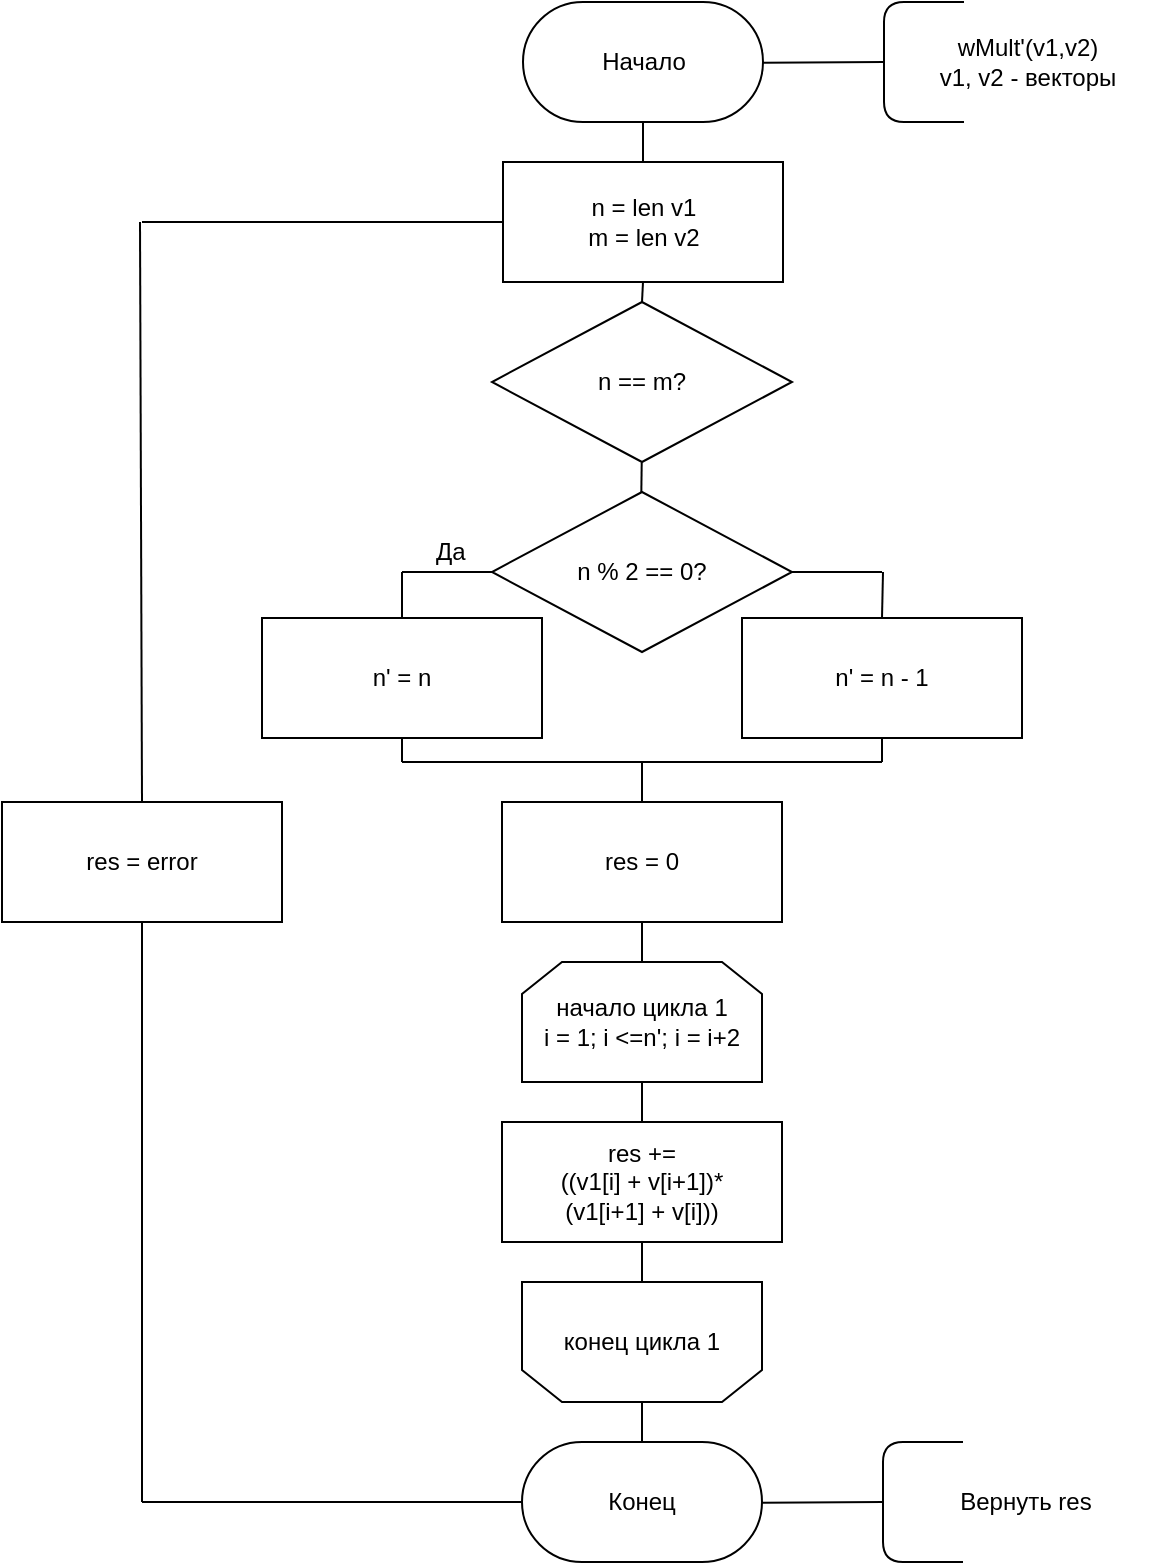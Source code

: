 <mxfile version="10.7.5" type="device"><diagram id="PjH1oyjshsAs32jSMuVa" name="Page-1"><mxGraphModel dx="1854" dy="1154" grid="1" gridSize="10" guides="1" tooltips="1" connect="1" arrows="1" fold="1" page="1" pageScale="1" pageWidth="827" pageHeight="1169" math="0" shadow="0"><root><mxCell id="0"/><mxCell id="1" parent="0"/><mxCell id="SKrwLHqcHF__lBEddjie-1" value="Начало&lt;br&gt;" style="rounded=1;whiteSpace=wrap;html=1;arcSize=50;" vertex="1" parent="1"><mxGeometry x="340.5" y="40" width="120" height="60" as="geometry"/></mxCell><mxCell id="SKrwLHqcHF__lBEddjie-2" value="" style="endArrow=none;html=1;" edge="1" parent="1"><mxGeometry width="50" height="50" relative="1" as="geometry"><mxPoint x="561" y="100" as="sourcePoint"/><mxPoint x="561" y="40" as="targetPoint"/><Array as="points"><mxPoint x="521" y="100"/><mxPoint x="521" y="40"/></Array></mxGeometry></mxCell><mxCell id="SKrwLHqcHF__lBEddjie-3" value="" style="endArrow=none;html=1;exitX=1;exitY=0.5;exitDx=0;exitDy=0;" edge="1" parent="1"><mxGeometry width="50" height="50" relative="1" as="geometry"><mxPoint x="460.333" y="70.333" as="sourcePoint"/><mxPoint x="521" y="70" as="targetPoint"/></mxGeometry></mxCell><mxCell id="SKrwLHqcHF__lBEddjie-4" value="wMult'(v1,v2)&lt;br&gt;v1, v2 - векторы&lt;br&gt;" style="text;html=1;strokeColor=none;fillColor=none;align=center;verticalAlign=middle;whiteSpace=wrap;rounded=0;" vertex="1" parent="1"><mxGeometry x="527.5" y="45" width="130" height="50" as="geometry"/></mxCell><mxCell id="SKrwLHqcHF__lBEddjie-5" value="n = len v1&lt;br&gt;m = len v2&lt;br&gt;" style="rounded=0;whiteSpace=wrap;html=1;" vertex="1" parent="1"><mxGeometry x="330.5" y="120" width="140" height="60" as="geometry"/></mxCell><mxCell id="SKrwLHqcHF__lBEddjie-6" value="" style="endArrow=none;html=1;entryX=0.5;entryY=1;entryDx=0;entryDy=0;exitX=0.5;exitY=0;exitDx=0;exitDy=0;" edge="1" parent="1" source="SKrwLHqcHF__lBEddjie-5" target="SKrwLHqcHF__lBEddjie-1"><mxGeometry width="50" height="50" relative="1" as="geometry"><mxPoint x="247.5" y="270" as="sourcePoint"/><mxPoint x="297.5" y="220" as="targetPoint"/></mxGeometry></mxCell><mxCell id="SKrwLHqcHF__lBEddjie-7" value="n == m?" style="rhombus;whiteSpace=wrap;html=1;" vertex="1" parent="1"><mxGeometry x="325" y="190" width="150" height="80" as="geometry"/></mxCell><mxCell id="SKrwLHqcHF__lBEddjie-8" value="" style="endArrow=none;html=1;entryX=0.5;entryY=1;entryDx=0;entryDy=0;exitX=0.5;exitY=0;exitDx=0;exitDy=0;" edge="1" parent="1" source="SKrwLHqcHF__lBEddjie-7" target="SKrwLHqcHF__lBEddjie-5"><mxGeometry width="50" height="50" relative="1" as="geometry"><mxPoint x="217.5" y="300" as="sourcePoint"/><mxPoint x="267.5" y="250" as="targetPoint"/></mxGeometry></mxCell><mxCell id="SKrwLHqcHF__lBEddjie-9" value="начало цикла 1&lt;br&gt;i = 1; i &amp;lt;=n'; i = i+2&lt;br&gt;" style="shape=loopLimit;whiteSpace=wrap;html=1;" vertex="1" parent="1"><mxGeometry x="340" y="520" width="120" height="60" as="geometry"/></mxCell><mxCell id="SKrwLHqcHF__lBEddjie-10" value="конец цикла 1&lt;br&gt;" style="shape=loopLimit;whiteSpace=wrap;html=1;direction=west;" vertex="1" parent="1"><mxGeometry x="340" y="680" width="120" height="60" as="geometry"/></mxCell><mxCell id="SKrwLHqcHF__lBEddjie-11" value="res = 0&lt;br&gt;" style="rounded=0;whiteSpace=wrap;html=1;" vertex="1" parent="1"><mxGeometry x="330" y="440" width="140" height="60" as="geometry"/></mxCell><mxCell id="SKrwLHqcHF__lBEddjie-13" value="" style="endArrow=none;html=1;entryX=0.5;entryY=1;entryDx=0;entryDy=0;exitX=0.5;exitY=0;exitDx=0;exitDy=0;" edge="1" parent="1" source="SKrwLHqcHF__lBEddjie-9" target="SKrwLHqcHF__lBEddjie-11"><mxGeometry width="50" height="50" relative="1" as="geometry"><mxPoint x="147" y="500" as="sourcePoint"/><mxPoint x="197" y="450" as="targetPoint"/></mxGeometry></mxCell><mxCell id="SKrwLHqcHF__lBEddjie-14" value="res += &lt;br&gt;((v1[i] + v[i+1])*&lt;br&gt;(v1[i+1] + v[i]))&lt;br&gt;" style="rounded=0;whiteSpace=wrap;html=1;" vertex="1" parent="1"><mxGeometry x="330" y="600" width="140" height="60" as="geometry"/></mxCell><mxCell id="SKrwLHqcHF__lBEddjie-15" value="" style="endArrow=none;html=1;entryX=0.5;entryY=1;entryDx=0;entryDy=0;exitX=0.5;exitY=0;exitDx=0;exitDy=0;" edge="1" parent="1" source="SKrwLHqcHF__lBEddjie-14" target="SKrwLHqcHF__lBEddjie-9"><mxGeometry width="50" height="50" relative="1" as="geometry"><mxPoint x="167" y="590" as="sourcePoint"/><mxPoint x="217" y="540" as="targetPoint"/></mxGeometry></mxCell><mxCell id="SKrwLHqcHF__lBEddjie-16" value="n % 2 == 0?" style="rhombus;whiteSpace=wrap;html=1;" vertex="1" parent="1"><mxGeometry x="325" y="285" width="150" height="80" as="geometry"/></mxCell><mxCell id="SKrwLHqcHF__lBEddjie-17" value="n' = n - 1" style="rounded=0;whiteSpace=wrap;html=1;" vertex="1" parent="1"><mxGeometry x="450" y="348" width="140" height="60" as="geometry"/></mxCell><mxCell id="SKrwLHqcHF__lBEddjie-18" value="n' = n" style="rounded=0;whiteSpace=wrap;html=1;" vertex="1" parent="1"><mxGeometry x="210" y="348" width="140" height="60" as="geometry"/></mxCell><mxCell id="SKrwLHqcHF__lBEddjie-19" value="" style="endArrow=none;html=1;entryX=0;entryY=0.5;entryDx=0;entryDy=0;" edge="1" parent="1" target="SKrwLHqcHF__lBEddjie-16"><mxGeometry width="50" height="50" relative="1" as="geometry"><mxPoint x="280" y="325" as="sourcePoint"/><mxPoint x="290" y="315" as="targetPoint"/></mxGeometry></mxCell><mxCell id="SKrwLHqcHF__lBEddjie-20" value="" style="endArrow=none;html=1;exitX=0.5;exitY=0;exitDx=0;exitDy=0;" edge="1" parent="1" source="SKrwLHqcHF__lBEddjie-18"><mxGeometry width="50" height="50" relative="1" as="geometry"><mxPoint x="230" y="345" as="sourcePoint"/><mxPoint x="280" y="325" as="targetPoint"/></mxGeometry></mxCell><mxCell id="SKrwLHqcHF__lBEddjie-21" value="" style="endArrow=none;html=1;exitX=1;exitY=0.5;exitDx=0;exitDy=0;" edge="1" parent="1" source="SKrwLHqcHF__lBEddjie-16"><mxGeometry width="50" height="50" relative="1" as="geometry"><mxPoint x="490" y="315" as="sourcePoint"/><mxPoint x="520" y="325" as="targetPoint"/></mxGeometry></mxCell><mxCell id="SKrwLHqcHF__lBEddjie-22" value="" style="endArrow=none;html=1;exitX=0.5;exitY=0;exitDx=0;exitDy=0;" edge="1" parent="1" source="SKrwLHqcHF__lBEddjie-17"><mxGeometry width="50" height="50" relative="1" as="geometry"><mxPoint x="527.5" y="345" as="sourcePoint"/><mxPoint x="520.5" y="325" as="targetPoint"/></mxGeometry></mxCell><mxCell id="SKrwLHqcHF__lBEddjie-23" value="Да&lt;br&gt;&lt;br&gt;" style="text;html=1;resizable=0;points=[];autosize=1;align=left;verticalAlign=top;spacingTop=-4;" vertex="1" parent="1"><mxGeometry x="295" y="305" width="30" height="30" as="geometry"/></mxCell><mxCell id="SKrwLHqcHF__lBEddjie-24" value="" style="endArrow=none;html=1;entryX=0.5;entryY=1;entryDx=0;entryDy=0;" edge="1" parent="1" target="SKrwLHqcHF__lBEddjie-18"><mxGeometry width="50" height="50" relative="1" as="geometry"><mxPoint x="280" y="420" as="sourcePoint"/><mxPoint x="310" y="435" as="targetPoint"/></mxGeometry></mxCell><mxCell id="SKrwLHqcHF__lBEddjie-25" value="" style="endArrow=none;html=1;entryX=0.5;entryY=1;entryDx=0;entryDy=0;" edge="1" parent="1" target="SKrwLHqcHF__lBEddjie-17"><mxGeometry width="50" height="50" relative="1" as="geometry"><mxPoint x="520" y="420" as="sourcePoint"/><mxPoint x="290" y="435" as="targetPoint"/></mxGeometry></mxCell><mxCell id="SKrwLHqcHF__lBEddjie-26" value="" style="endArrow=none;html=1;" edge="1" parent="1"><mxGeometry width="50" height="50" relative="1" as="geometry"><mxPoint x="280" y="420" as="sourcePoint"/><mxPoint x="520" y="420" as="targetPoint"/></mxGeometry></mxCell><mxCell id="SKrwLHqcHF__lBEddjie-27" value="" style="endArrow=none;html=1;entryX=0.5;entryY=1;entryDx=0;entryDy=0;exitX=0.5;exitY=0;exitDx=0;exitDy=0;" edge="1" parent="1"><mxGeometry width="50" height="50" relative="1" as="geometry"><mxPoint x="399.667" y="285.333" as="sourcePoint"/><mxPoint x="399.857" y="270.238" as="targetPoint"/></mxGeometry></mxCell><mxCell id="SKrwLHqcHF__lBEddjie-29" value="" style="endArrow=none;html=1;exitX=0.5;exitY=0;exitDx=0;exitDy=0;" edge="1" parent="1" source="SKrwLHqcHF__lBEddjie-11"><mxGeometry width="50" height="50" relative="1" as="geometry"><mxPoint x="380" y="490" as="sourcePoint"/><mxPoint x="400" y="420" as="targetPoint"/></mxGeometry></mxCell><mxCell id="SKrwLHqcHF__lBEddjie-30" value="" style="endArrow=none;html=1;entryX=0.5;entryY=1;entryDx=0;entryDy=0;exitX=0.5;exitY=1;exitDx=0;exitDy=0;" edge="1" parent="1" source="SKrwLHqcHF__lBEddjie-10" target="SKrwLHqcHF__lBEddjie-14"><mxGeometry width="50" height="50" relative="1" as="geometry"><mxPoint x="270" y="660" as="sourcePoint"/><mxPoint x="320" y="610" as="targetPoint"/></mxGeometry></mxCell><mxCell id="SKrwLHqcHF__lBEddjie-31" value="Конец&lt;br&gt;" style="rounded=1;whiteSpace=wrap;html=1;arcSize=50;" vertex="1" parent="1"><mxGeometry x="340" y="760" width="120" height="60" as="geometry"/></mxCell><mxCell id="SKrwLHqcHF__lBEddjie-32" value="" style="endArrow=none;html=1;" edge="1" parent="1"><mxGeometry width="50" height="50" relative="1" as="geometry"><mxPoint x="560.5" y="820" as="sourcePoint"/><mxPoint x="560.5" y="760" as="targetPoint"/><Array as="points"><mxPoint x="520.5" y="820"/><mxPoint x="520.5" y="760"/></Array></mxGeometry></mxCell><mxCell id="SKrwLHqcHF__lBEddjie-33" value="" style="endArrow=none;html=1;exitX=1;exitY=0.5;exitDx=0;exitDy=0;" edge="1" parent="1"><mxGeometry width="50" height="50" relative="1" as="geometry"><mxPoint x="459.833" y="790.333" as="sourcePoint"/><mxPoint x="520.5" y="790" as="targetPoint"/></mxGeometry></mxCell><mxCell id="SKrwLHqcHF__lBEddjie-34" value="Вернуть res" style="text;html=1;strokeColor=none;fillColor=none;align=center;verticalAlign=middle;whiteSpace=wrap;rounded=0;" vertex="1" parent="1"><mxGeometry x="527" y="765" width="130" height="50" as="geometry"/></mxCell><mxCell id="SKrwLHqcHF__lBEddjie-35" value="" style="endArrow=none;html=1;entryX=0;entryY=0.5;entryDx=0;entryDy=0;" edge="1" parent="1" target="SKrwLHqcHF__lBEddjie-5"><mxGeometry width="50" height="50" relative="1" as="geometry"><mxPoint x="150" y="150" as="sourcePoint"/><mxPoint x="200" y="150" as="targetPoint"/></mxGeometry></mxCell><mxCell id="SKrwLHqcHF__lBEddjie-36" value="res = error&lt;br&gt;" style="rounded=0;whiteSpace=wrap;html=1;" vertex="1" parent="1"><mxGeometry x="80" y="440" width="140" height="60" as="geometry"/></mxCell><mxCell id="SKrwLHqcHF__lBEddjie-37" value="" style="endArrow=none;html=1;entryX=0.5;entryY=0;entryDx=0;entryDy=0;" edge="1" parent="1" target="SKrwLHqcHF__lBEddjie-36"><mxGeometry width="50" height="50" relative="1" as="geometry"><mxPoint x="149" y="150" as="sourcePoint"/><mxPoint x="120" y="190" as="targetPoint"/></mxGeometry></mxCell><mxCell id="SKrwLHqcHF__lBEddjie-38" value="" style="endArrow=none;html=1;entryX=0.5;entryY=1;entryDx=0;entryDy=0;" edge="1" parent="1" target="SKrwLHqcHF__lBEddjie-36"><mxGeometry width="50" height="50" relative="1" as="geometry"><mxPoint x="150" y="790" as="sourcePoint"/><mxPoint x="170" y="590" as="targetPoint"/></mxGeometry></mxCell><mxCell id="SKrwLHqcHF__lBEddjie-39" value="" style="endArrow=none;html=1;entryX=0;entryY=0.5;entryDx=0;entryDy=0;" edge="1" parent="1" target="SKrwLHqcHF__lBEddjie-31"><mxGeometry width="50" height="50" relative="1" as="geometry"><mxPoint x="150" y="790" as="sourcePoint"/><mxPoint x="260" y="830" as="targetPoint"/></mxGeometry></mxCell><mxCell id="SKrwLHqcHF__lBEddjie-40" value="" style="endArrow=none;html=1;entryX=0.5;entryY=0;entryDx=0;entryDy=0;exitX=0.5;exitY=0;exitDx=0;exitDy=0;" edge="1" parent="1" source="SKrwLHqcHF__lBEddjie-31" target="SKrwLHqcHF__lBEddjie-10"><mxGeometry width="50" height="50" relative="1" as="geometry"><mxPoint x="180" y="710" as="sourcePoint"/><mxPoint x="230" y="660" as="targetPoint"/></mxGeometry></mxCell></root></mxGraphModel></diagram></mxfile>